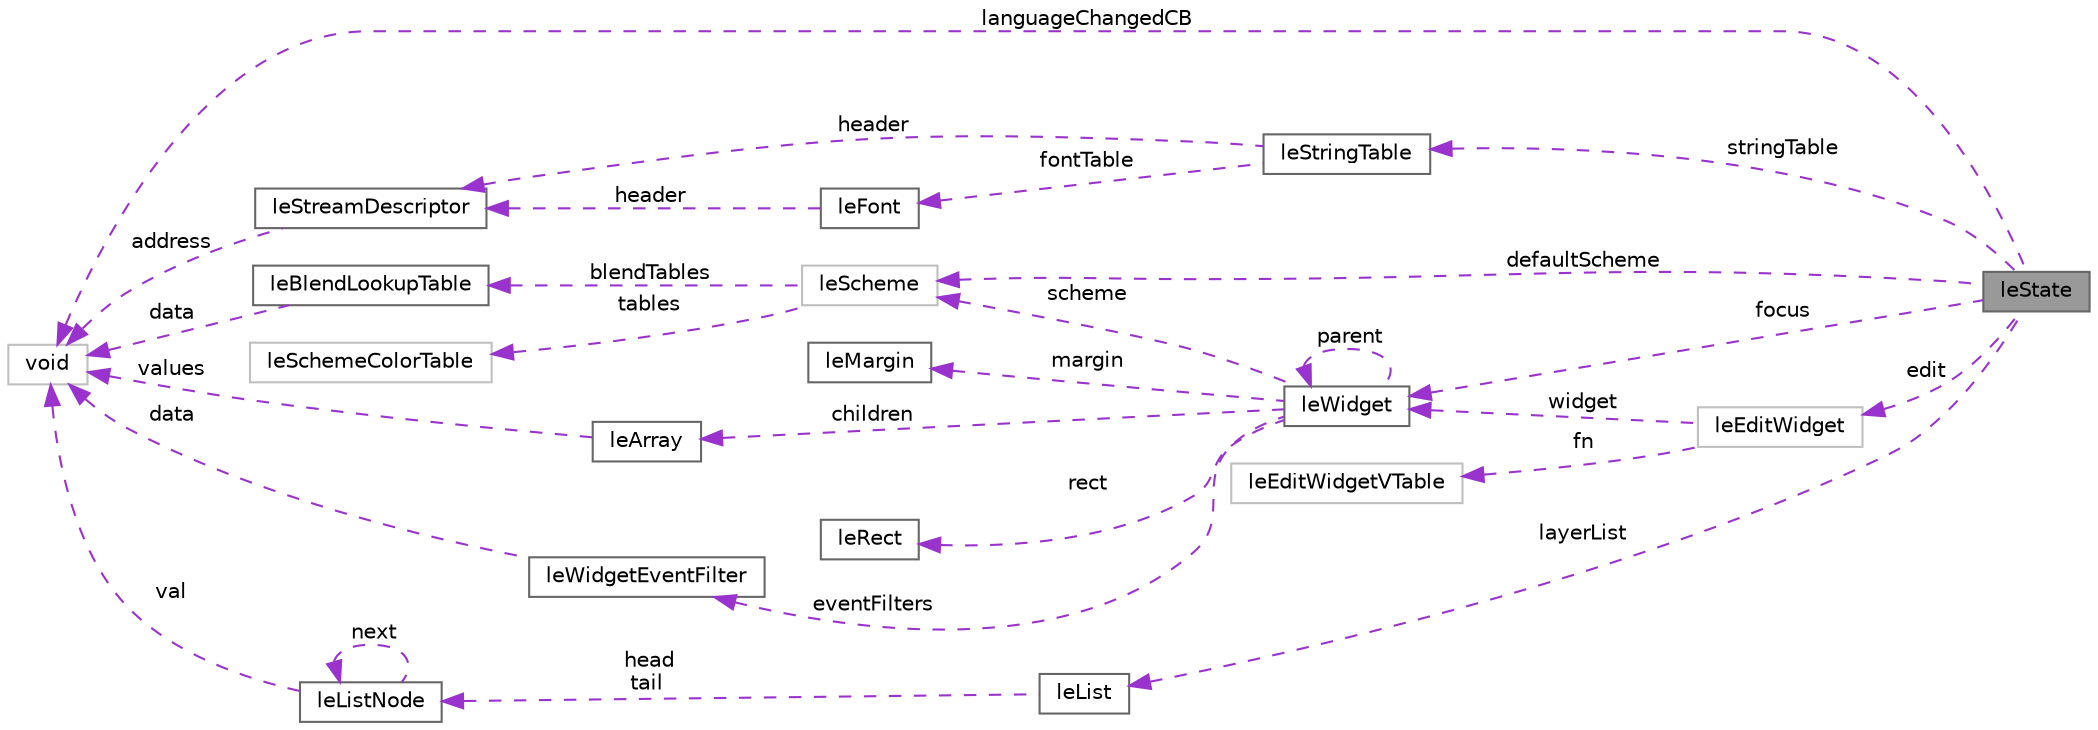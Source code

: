 digraph "leState"
{
 // INTERACTIVE_SVG=YES
 // LATEX_PDF_SIZE
  bgcolor="transparent";
  edge [fontname=Helvetica,fontsize=10,labelfontname=Helvetica,labelfontsize=10];
  node [fontname=Helvetica,fontsize=10,shape=box,height=0.2,width=0.4];
  rankdir="LR";
  Node1 [label="leState",height=0.2,width=0.4,color="gray40", fillcolor="grey60", style="filled", fontcolor="black",tooltip="This struct represents the state of the library."];
  Node2 -> Node1 [dir="back",color="darkorchid3",style="dashed",label=" stringTable" ];
  Node2 [label="leStringTable",height=0.2,width=0.4,color="gray40", fillcolor="white", style="filled",URL="$structleStringTable.html",tooltip="This struct represents string a string table."];
  Node3 -> Node2 [dir="back",color="darkorchid3",style="dashed",label=" header" ];
  Node3 [label="leStreamDescriptor",height=0.2,width=0.4,color="gray40", fillcolor="white", style="filled",URL="$structleStreamDescriptor.html",tooltip="This struct represents a stream descriptor."];
  Node4 -> Node3 [dir="back",color="darkorchid3",style="dashed",label=" address" ];
  Node4 [label="void",height=0.2,width=0.4,color="grey75", fillcolor="white", style="filled",tooltip=" "];
  Node5 -> Node2 [dir="back",color="darkorchid3",style="dashed",label=" fontTable" ];
  Node5 [label="leFont",height=0.2,width=0.4,color="gray40", fillcolor="white", style="filled",URL="$structleFont.html",tooltip="This struct represents a font object."];
  Node3 -> Node5 [dir="back",color="darkorchid3",style="dashed",label=" header" ];
  Node6 -> Node1 [dir="back",color="darkorchid3",style="dashed",label=" defaultScheme" ];
  Node6 [label="leScheme",height=0.2,width=0.4,color="grey75", fillcolor="white", style="filled",URL="$structleScheme.html",tooltip=" "];
  Node7 -> Node6 [dir="back",color="darkorchid3",style="dashed",label=" tables" ];
  Node7 [label="leSchemeColorTable",height=0.2,width=0.4,color="grey75", fillcolor="white", style="filled",URL="$unionleSchemeColorTable.html",tooltip=" "];
  Node8 -> Node6 [dir="back",color="darkorchid3",style="dashed",label=" blendTables" ];
  Node8 [label="leBlendLookupTable",height=0.2,width=0.4,color="gray40", fillcolor="white", style="filled",URL="$structleBlendLookupTable.html",tooltip="This struct represents a blend color lookup table."];
  Node4 -> Node8 [dir="back",color="darkorchid3",style="dashed",label=" data" ];
  Node9 -> Node1 [dir="back",color="darkorchid3",style="dashed",label=" focus" ];
  Node9 [label="leWidget",height=0.2,width=0.4,color="gray40", fillcolor="white", style="filled",URL="$structleWidget.html",tooltip="Used to define a widget."];
  Node10 -> Node9 [dir="back",color="darkorchid3",style="dashed",label=" rect" ];
  Node10 [label="leRect",height=0.2,width=0.4,color="gray40", fillcolor="white", style="filled",URL="$structleRect.html",tooltip="This struct represents a rectangle."];
  Node11 -> Node9 [dir="back",color="darkorchid3",style="dashed",label=" margin" ];
  Node11 [label="leMargin",height=0.2,width=0.4,color="gray40", fillcolor="white", style="filled",URL="$structleMargin.html",tooltip="This struct represents the four margin settings for objects."];
  Node6 -> Node9 [dir="back",color="darkorchid3",style="dashed",label=" scheme" ];
  Node12 -> Node9 [dir="back",color="darkorchid3",style="dashed",label=" eventFilters" ];
  Node12 [label="leWidgetEventFilter",height=0.2,width=0.4,color="gray40", fillcolor="white", style="filled",URL="$structleWidgetEventFilter.html",tooltip="Used to define widget touch event filter."];
  Node4 -> Node12 [dir="back",color="darkorchid3",style="dashed",label=" data" ];
  Node9 -> Node9 [dir="back",color="darkorchid3",style="dashed",label=" parent" ];
  Node13 -> Node9 [dir="back",color="darkorchid3",style="dashed",label=" children" ];
  Node13 [label="leArray",height=0.2,width=0.4,color="gray40", fillcolor="white", style="filled",URL="$structleArray.html",tooltip="This struct represents a array."];
  Node4 -> Node13 [dir="back",color="darkorchid3",style="dashed",label=" values" ];
  Node14 -> Node1 [dir="back",color="darkorchid3",style="dashed",label=" edit" ];
  Node14 [label="leEditWidget",height=0.2,width=0.4,color="grey75", fillcolor="white", style="filled",URL="$structleEditWidget.html",tooltip=" "];
  Node9 -> Node14 [dir="back",color="darkorchid3",style="dashed",label=" widget" ];
  Node15 -> Node14 [dir="back",color="darkorchid3",style="dashed",label=" fn" ];
  Node15 [label="leEditWidgetVTable",height=0.2,width=0.4,color="grey75", fillcolor="white", style="filled",URL="$structleEditWidgetVTable.html",tooltip=" "];
  Node4 -> Node1 [dir="back",color="darkorchid3",style="dashed",label=" languageChangedCB" ];
  Node16 -> Node1 [dir="back",color="darkorchid3",style="dashed",label=" layerList" ];
  Node16 [label="leList",height=0.2,width=0.4,color="gray40", fillcolor="white", style="filled",URL="$structleList.html",tooltip="This struct represents a list."];
  Node17 -> Node16 [dir="back",color="darkorchid3",style="dashed",label=" head\ntail" ];
  Node17 [label="leListNode",height=0.2,width=0.4,color="gray40", fillcolor="white", style="filled",URL="$structleListNode.html",tooltip="This struct represents a list node ."];
  Node17 -> Node17 [dir="back",color="darkorchid3",style="dashed",label=" next" ];
  Node4 -> Node17 [dir="back",color="darkorchid3",style="dashed",label=" val" ];
}
